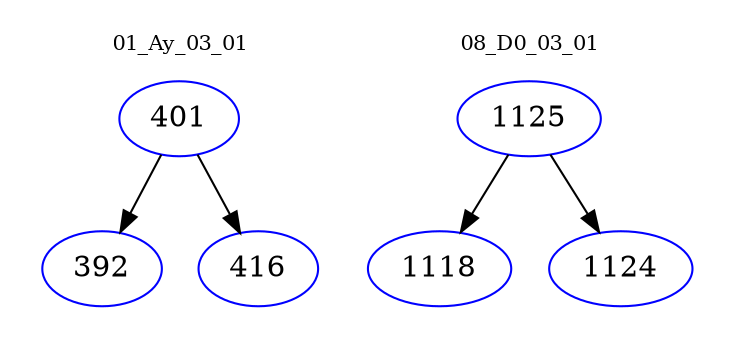 digraph{
subgraph cluster_0 {
color = white
label = "01_Ay_03_01";
fontsize=10;
T0_401 [label="401", color="blue"]
T0_401 -> T0_392 [color="black"]
T0_392 [label="392", color="blue"]
T0_401 -> T0_416 [color="black"]
T0_416 [label="416", color="blue"]
}
subgraph cluster_1 {
color = white
label = "08_D0_03_01";
fontsize=10;
T1_1125 [label="1125", color="blue"]
T1_1125 -> T1_1118 [color="black"]
T1_1118 [label="1118", color="blue"]
T1_1125 -> T1_1124 [color="black"]
T1_1124 [label="1124", color="blue"]
}
}
